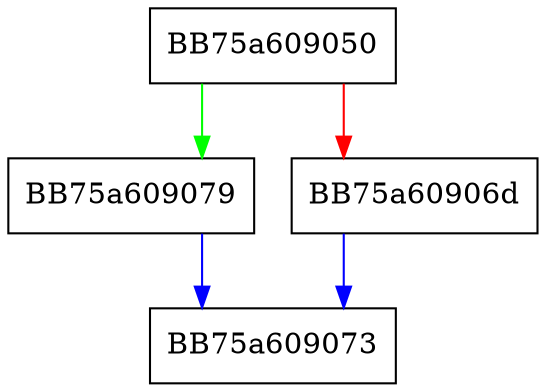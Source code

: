 digraph get_u8 {
  node [shape="box"];
  graph [splines=ortho];
  BB75a609050 -> BB75a609079 [color="green"];
  BB75a609050 -> BB75a60906d [color="red"];
  BB75a60906d -> BB75a609073 [color="blue"];
  BB75a609079 -> BB75a609073 [color="blue"];
}